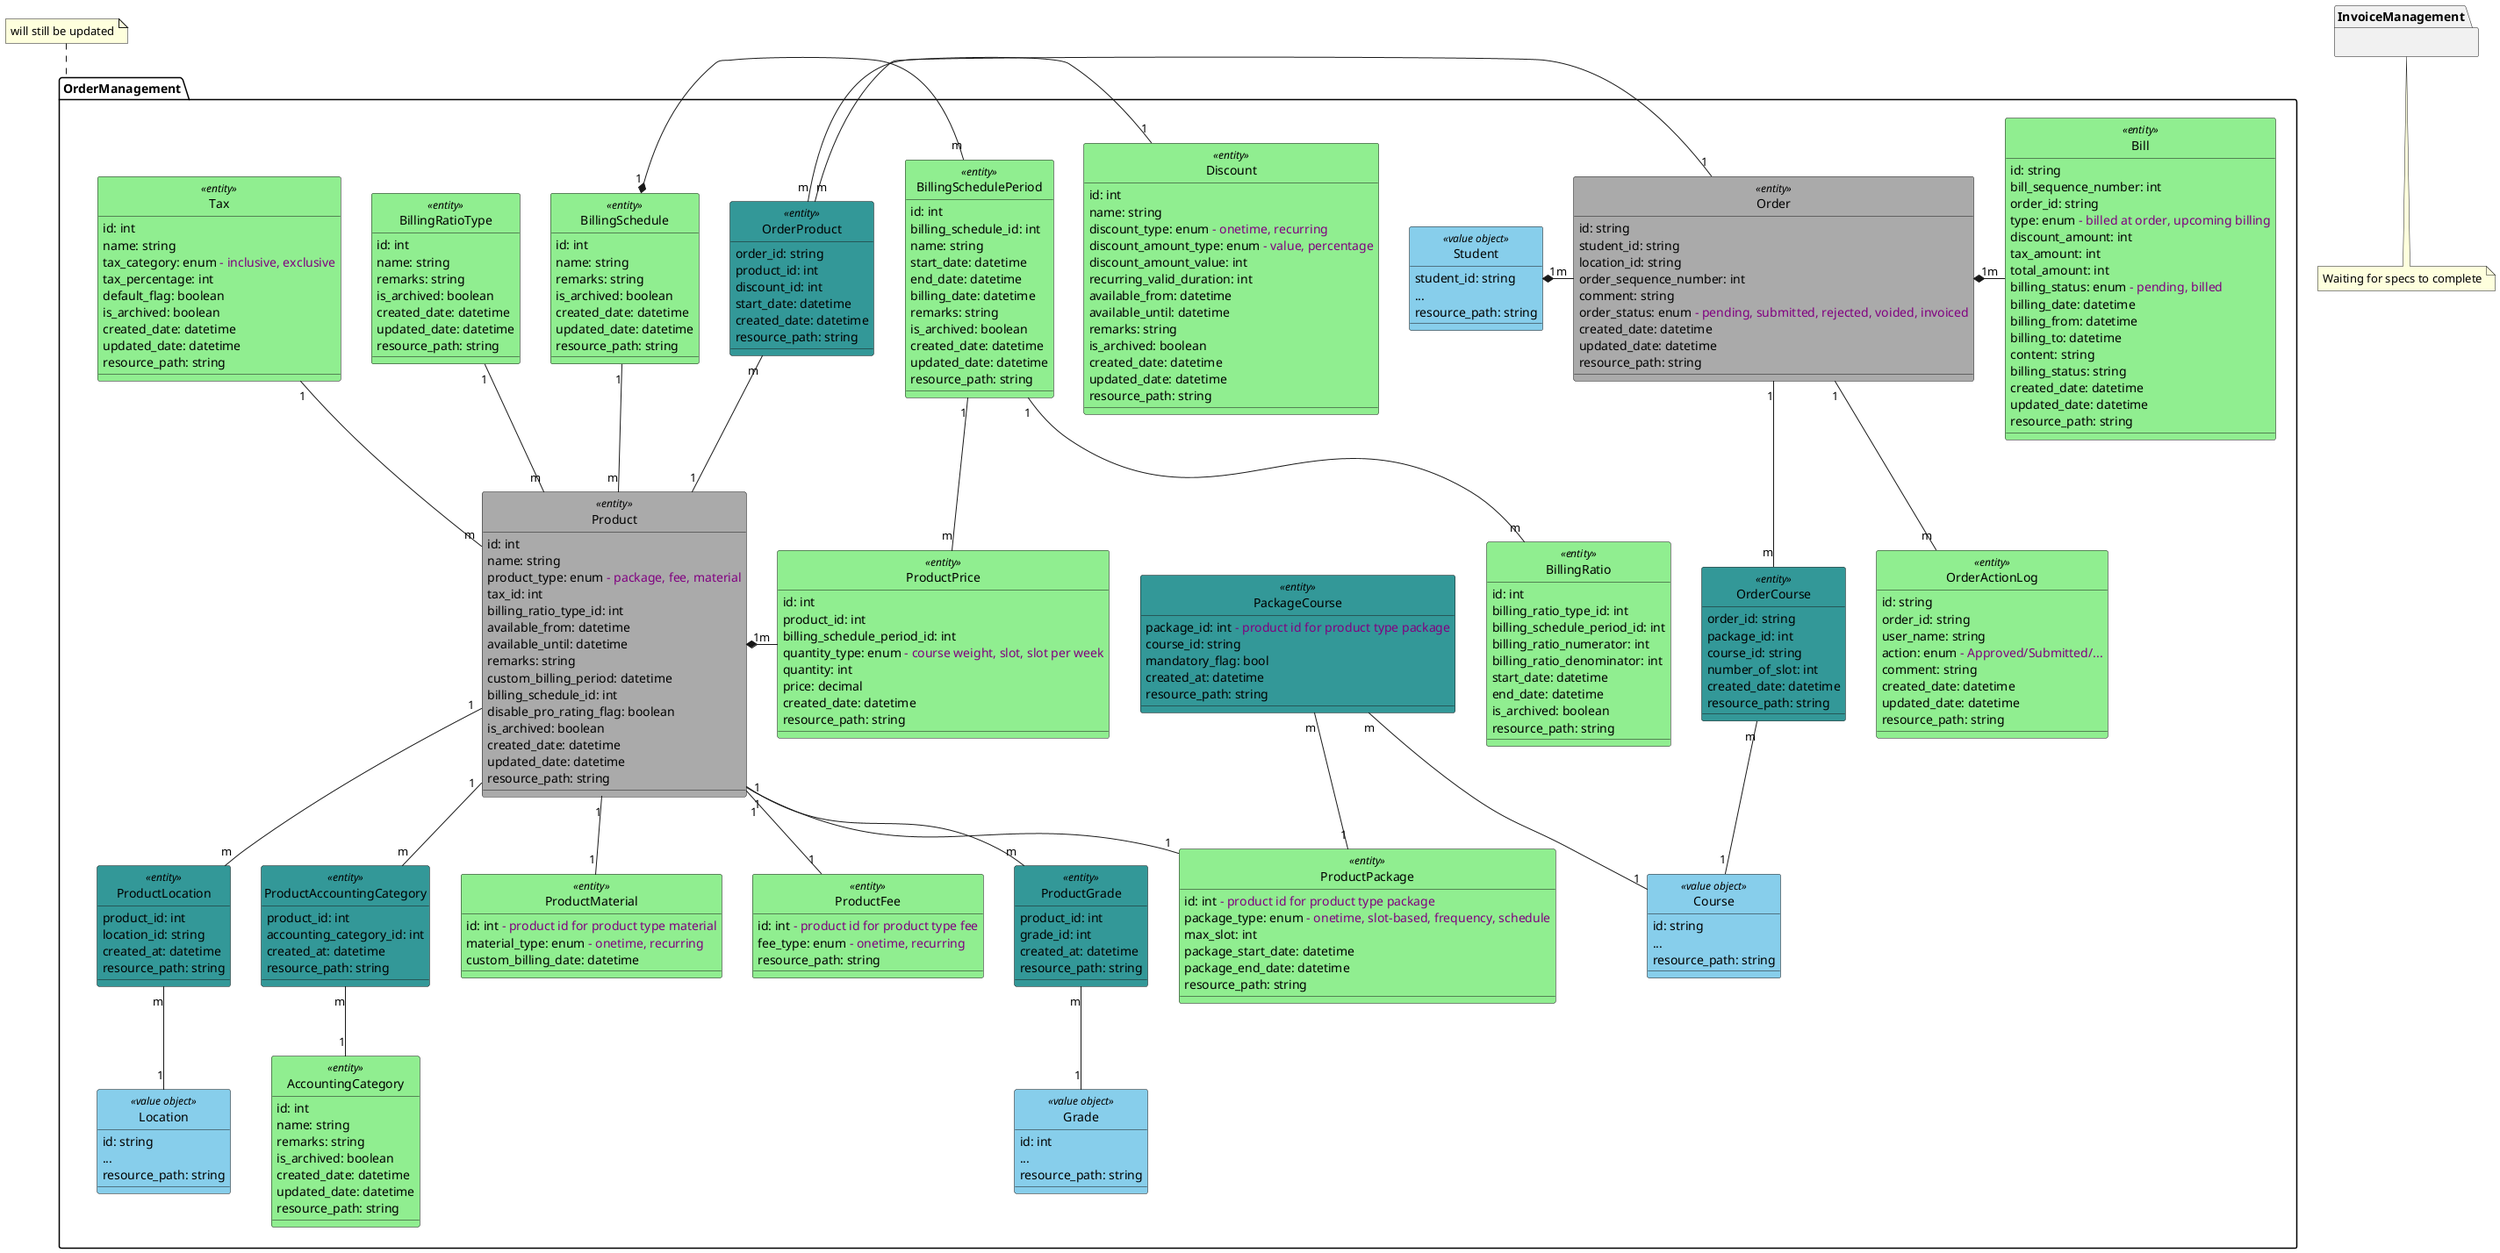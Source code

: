 @startuml payment_simplified
hide circle

note "will still be updated" as N1
OrderManagement .up. N1
namespace OrderManagement {

    class Location <<value object>> #SkyBlue {
        id: string
        ...
        resource_path: string
    }

    class Grade <<value object>> #SkyBlue {
        id: int
        ...
        resource_path: string
    }

    class AccountingCategory <<entity>> #90EE90 {
        id: int
        name: string
        remarks: string
        is_archived: boolean
        created_date: datetime
        updated_date: datetime
        resource_path: string
    }

    class Course <<value object>> #SkyBlue {
        id: string
        ...
        resource_path: string
    }

    ' class CourseGrade <<entity>> #339898 {
    '     course_id: string
    '     grade_id: int
    '     created_at: datetime
    '     resource_path: string
    ' }

    ' class CourseLocation <<entity>> #90EE90 {
    '     course_id: string
    '     location_id: string
    '     created_at: datetime
    '     resource_path: string
    ' }

    ' class CourseSubject <<entity>> #90EE90 {
    '     course_id: string
    '     grade_id: int
    '     location_id: string
    '     brand_id: string
    '     subject_id: string
    '     resource_path: string
    ' }

    class Product <<entity>> #AAAAAA {
        id: int
        name: string
        product_type: enum <color:Purple>- package, fee, material
        tax_id: int
        billing_ratio_type_id: int
        available_from: datetime
        available_until: datetime
        remarks: string
        custom_billing_period: datetime
        billing_schedule_id: int
        disable_pro_rating_flag: boolean
        is_archived: boolean
        created_date: datetime
        updated_date: datetime
        resource_path: string
    }

    class ProductPackage <<entity>> #90EE90 {
        id: int <color:Purple>- product id for product type package
        package_type: enum <color:Purple>- onetime, slot-based, frequency, schedule
        max_slot: int
        package_start_date: datetime
        package_end_date: datetime
        resource_path: string
    }

    class ProductMaterial <<entity>> #90EE90 {
        id: int <color:Purple>- product id for product type material
        material_type: enum <color:Purple>- onetime, recurring
        custom_billing_date: datetime
    }

    class ProductFee <<entity>> #90EE90 {
        id: int <color:Purple>- product id for product type fee
        fee_type: enum <color:Purple>- onetime, recurring
        resource_path: string
    }

    class ProductGrade <<entity>> #339898 {
        product_id: int
        grade_id: int
        created_at: datetime
        resource_path: string
    }

    class ProductLocation <<entity>> #339898 {
        product_id: int
        location_id: string
        created_at: datetime
        resource_path: string
    }

    class ProductAccountingCategory <<entity>> #339898 {
        product_id: int
        accounting_category_id: int
        created_at: datetime
        resource_path: string
    }

    class PackageCourse <<entity>> #339898 {
        package_id: int <color:Purple>- product id for product type package
        course_id: string
        mandatory_flag: bool
        created_at: datetime
        resource_path: string
    }

    ' class CourseMaterial <<entity>> #90EE90 {
    '     course_id: string
    '     material_id: int
    '     created_at: datetime
    '     resource_path: string
    ' }

    ' class CourseFee <<entity>> #90EE90 {
    '     course_id: string
    '     fee_id: int
    '     created_at: datetime
    '     resource_path: string
    ' }

    class BillingSchedule <<entity>> #90EE90 {
        id: int
        name: string
        remarks: string
        is_archived: boolean
        created_date: datetime
        updated_date: datetime
        resource_path: string
    }

    class BillingSchedulePeriod <<entity>> #90EE90 {
        id: int
        billing_schedule_id: int
        name: string
        start_date: datetime
        end_date: datetime
        billing_date: datetime
        remarks: string
        is_archived: boolean
        created_date: datetime
        updated_date: datetime
        resource_path: string
    }

    class BillingRatioType <<entity>> #90EE90 {
        id: int
        name: string
        remarks: string
        is_archived: boolean
        created_date: datetime
        updated_date: datetime
        resource_path: string
    }

    class BillingRatio <<entity>> #90EE90 {
        id: int
        billing_ratio_type_id: int
        billing_schedule_period_id: int
        billing_ratio_numerator: int
        billing_ratio_denominator: int
        start_date: datetime
        end_date: datetime
        is_archived: boolean
        resource_path: string
    }

    class ProductPrice <<entity>> #90EE90 {
        id: int
        product_id: int
        billing_schedule_period_id: int
        quantity_type: enum <color:Purple>- course weight, slot, slot per week
        quantity: int
        price: decimal
        created_date: datetime
        resource_path: string
    }

    class Order <<entity>> #AAAAAA {
        id: string
        student_id: string
        location_id: string
        order_sequence_number: int
        ' order_type: string
        ' invoice_method: enum
        comment: string
        order_status: enum <color:Purple>- pending, submitted, rejected, voided, invoiced
        created_date: datetime
        updated_date: datetime
        resource_path: string
    }

    class OrderProduct <<entity>> #339898 {
        order_id: string
        product_id: int
        discount_id: int
        start_date: datetime
        created_date: datetime
        resource_path: string
    }

    class OrderCourse <<entity>> #339898 {
        order_id: string
        package_id: int
        course_id: string
        number_of_slot: int
        created_date: datetime
        resource_path: string
    }

    class OrderActionLog <<entity>> #90EE90 {
        id: string
        order_id: string
        user_name: string
        action: enum <color:Purple>- Approved/Submitted/...
        comment: string
        created_date: datetime
        updated_date: datetime
        resource_path: string
    }

    class Bill <<entity>> #90EE90 {
        id: string
        bill_sequence_number: int
        order_id: string
        type: enum <color:Purple>- billed at order, upcoming billing
        discount_amount: int
        tax_amount: int
        total_amount: int
        billing_status: enum <color:Purple>- pending, billed
        billing_date: datetime
        billing_from: datetime
        billing_to: datetime
        content: string
        billing_status: string
        created_date: datetime
        updated_date: datetime
        resource_path: string
    }

    class Discount <<entity>> #90EE90 {
        id: int
        name: string
        discount_type: enum <color:Purple>- onetime, recurring
        discount_amount_type: enum <color:Purple>- value, percentage
        discount_amount_value: int
        recurring_valid_duration: int
        available_from: datetime
        available_until: datetime
        remarks: string
        is_archived: boolean
        created_date: datetime
        updated_date: datetime
        resource_path: string
    }

    class Tax <<entity>> #90EE90 {
        id: int
        name: string
        tax_category: enum <color:Purple>- inclusive, exclusive
        tax_percentage: int
        default_flag: boolean
        is_archived: boolean
        created_date: datetime
        updated_date: datetime
        resource_path: string
    }

    ' class ProductDiscount <<entity>> #90EE90 {
    '     discount_id: string
    '     product_id: string
    '     deleted_at: datetime
    '     resource_path: string
    ' }

    class Student <<value object>> #SkyBlue {
        student_id: string
        ...
        resource_path: string
    }

    ' class StudentProduct <<entity>> #90EE90 {
    '     student_id: string
    '     product_id: string
    '     created_date: datetime
    '     updated_date: datetime
    '     deleted_date: datetime
    '     resource_path: string
    ' }

    ' class StudentCourse <<entity>> #987654 {
    '     student_id: string
    '     package_id: string
    '     course_id: string
    '     start_date: datetime
    '     end_date: datetime
    '     created_date: datetime
    '     updated_date: datetime
    '     deleted_date: datetime
    '     resource_path: string
    ' }

    Student "1" *- "m" Order

    ' Student "1" *- "m" StudentProduct
    ' Product "1" *- "m" StudentProduct

    ' Student "1" -down- "m" StudentCourse
    ' Course "1" -- "m" StudentCourse

    Order "1" *- "m" Bill

    Order "1" -left- "m" OrderProduct
    Product "1" -left- "m" OrderProduct
    Discount "1" -left- "m" OrderProduct

    Order "1" -down- "m" OrderActionLog

    Order "1" -- "m" OrderCourse
    Course "1" -up- "m" OrderCourse

    BillingSchedule "1" *- "m" BillingSchedulePeriod

    Product "1" *- "m" ProductPrice
    BillingSchedulePeriod "1" -down- "m" ProductPrice
    BillingSchedulePeriod "1" -down- "m" BillingRatio

    BillingSchedule "1" -down- "m" Product
    Tax "1" -down- "m" Product
    BillingRatioType "1" -down- "m" Product

    Location "1" -up- "m" ProductLocation
    Product "1" -down- "m" ProductLocation

    Grade "1" -up- "m" ProductGrade
    Product "1" -down- "m" ProductGrade

    ' Location "1" *- "m" CourseLocation
    ' Course "1" -up- "m" CourseLocation

    ' Grade "1" -up- "m" CourseGrade
    ' Course "1" *- "m" CourseGrade

    ' Subject "1" -up- "m" CourseSubject
    ' Course "1" *- "m" CourseSubject

    ' Material "1" -up- "m" CourseMaterial
    ' Course "1" -left- "m" CourseMaterial

    ' Fee "1" -up- "m" CourseFee
    ' Course "1" -left- "m" CourseFee

    ' Package "1" -up- "m" PackageFee
    ' Fee "1" *- "m" PackageFee

    ProductPackage "1" -up- "m" PackageCourse
    Course "1" -up- "m" PackageCourse

    ' Package "1" *- "m" PackageMaterial
    ' Material "1" *- "m" PackageMaterial


    AccountingCategory "1" -up- "m" ProductAccountingCategory
    Product "1" -down- "m" ProductAccountingCategory

    Product "1" -- "1" ProductPackage
    Product "1" -- "1" ProductMaterial
    Product "1" -- "1" ProductFee


    ' Discount "1" -left- "m" ProductDiscount
    ' Product "1" *- "m" ProductDiscount
}

note "Waiting for specs to complete" as N2
InvoiceManagement .. N2
namespace InvoiceManagement {
}

@enduml